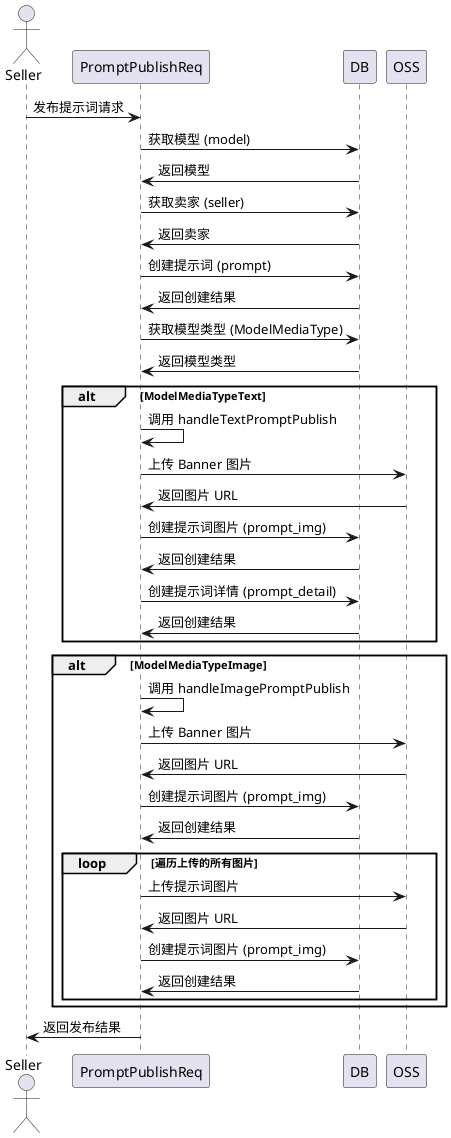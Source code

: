 @startuml PromptPublishSequenceDiagram

actor Seller
participant PromptPublishReq
participant DB
participant OSS

Seller -> PromptPublishReq: 发布提示词请求
PromptPublishReq -> DB: 获取模型 (model)
DB -> PromptPublishReq: 返回模型

PromptPublishReq -> DB: 获取卖家 (seller)
DB -> PromptPublishReq: 返回卖家

PromptPublishReq -> DB: 创建提示词 (prompt)
DB -> PromptPublishReq: 返回创建结果

PromptPublishReq -> DB: 获取模型类型 (ModelMediaType)
DB -> PromptPublishReq: 返回模型类型

alt ModelMediaTypeText
  PromptPublishReq -> PromptPublishReq: 调用 handleTextPromptPublish
  PromptPublishReq -> OSS: 上传 Banner 图片
  OSS -> PromptPublishReq: 返回图片 URL
  PromptPublishReq -> DB: 创建提示词图片 (prompt_img)
  DB -> PromptPublishReq: 返回创建结果
  PromptPublishReq -> DB: 创建提示词详情 (prompt_detail)
  DB -> PromptPublishReq: 返回创建结果
end

alt ModelMediaTypeImage
  PromptPublishReq -> PromptPublishReq: 调用 handleImagePromptPublish
  PromptPublishReq -> OSS: 上传 Banner 图片
  OSS -> PromptPublishReq: 返回图片 URL
  PromptPublishReq -> DB: 创建提示词图片 (prompt_img)
  DB -> PromptPublishReq: 返回创建结果

  loop 遍历上传的所有图片
    PromptPublishReq -> OSS: 上传提示词图片
    OSS -> PromptPublishReq: 返回图片 URL
    PromptPublishReq -> DB: 创建提示词图片 (prompt_img)
    DB -> PromptPublishReq: 返回创建结果
  end

end
PromptPublishReq -> Seller: 返回发布结果

@enduml